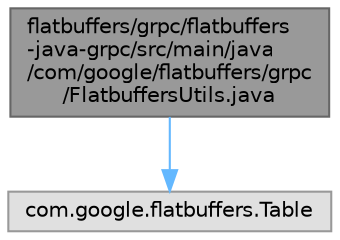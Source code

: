 digraph "flatbuffers/grpc/flatbuffers-java-grpc/src/main/java/com/google/flatbuffers/grpc/FlatbuffersUtils.java"
{
 // LATEX_PDF_SIZE
  bgcolor="transparent";
  edge [fontname=Helvetica,fontsize=10,labelfontname=Helvetica,labelfontsize=10];
  node [fontname=Helvetica,fontsize=10,shape=box,height=0.2,width=0.4];
  Node1 [id="Node000001",label="flatbuffers/grpc/flatbuffers\l-java-grpc/src/main/java\l/com/google/flatbuffers/grpc\l/FlatbuffersUtils.java",height=0.2,width=0.4,color="gray40", fillcolor="grey60", style="filled", fontcolor="black",tooltip=" "];
  Node1 -> Node2 [id="edge2_Node000001_Node000002",color="steelblue1",style="solid",tooltip=" "];
  Node2 [id="Node000002",label="com.google.flatbuffers.Table",height=0.2,width=0.4,color="grey60", fillcolor="#E0E0E0", style="filled",tooltip=" "];
}
